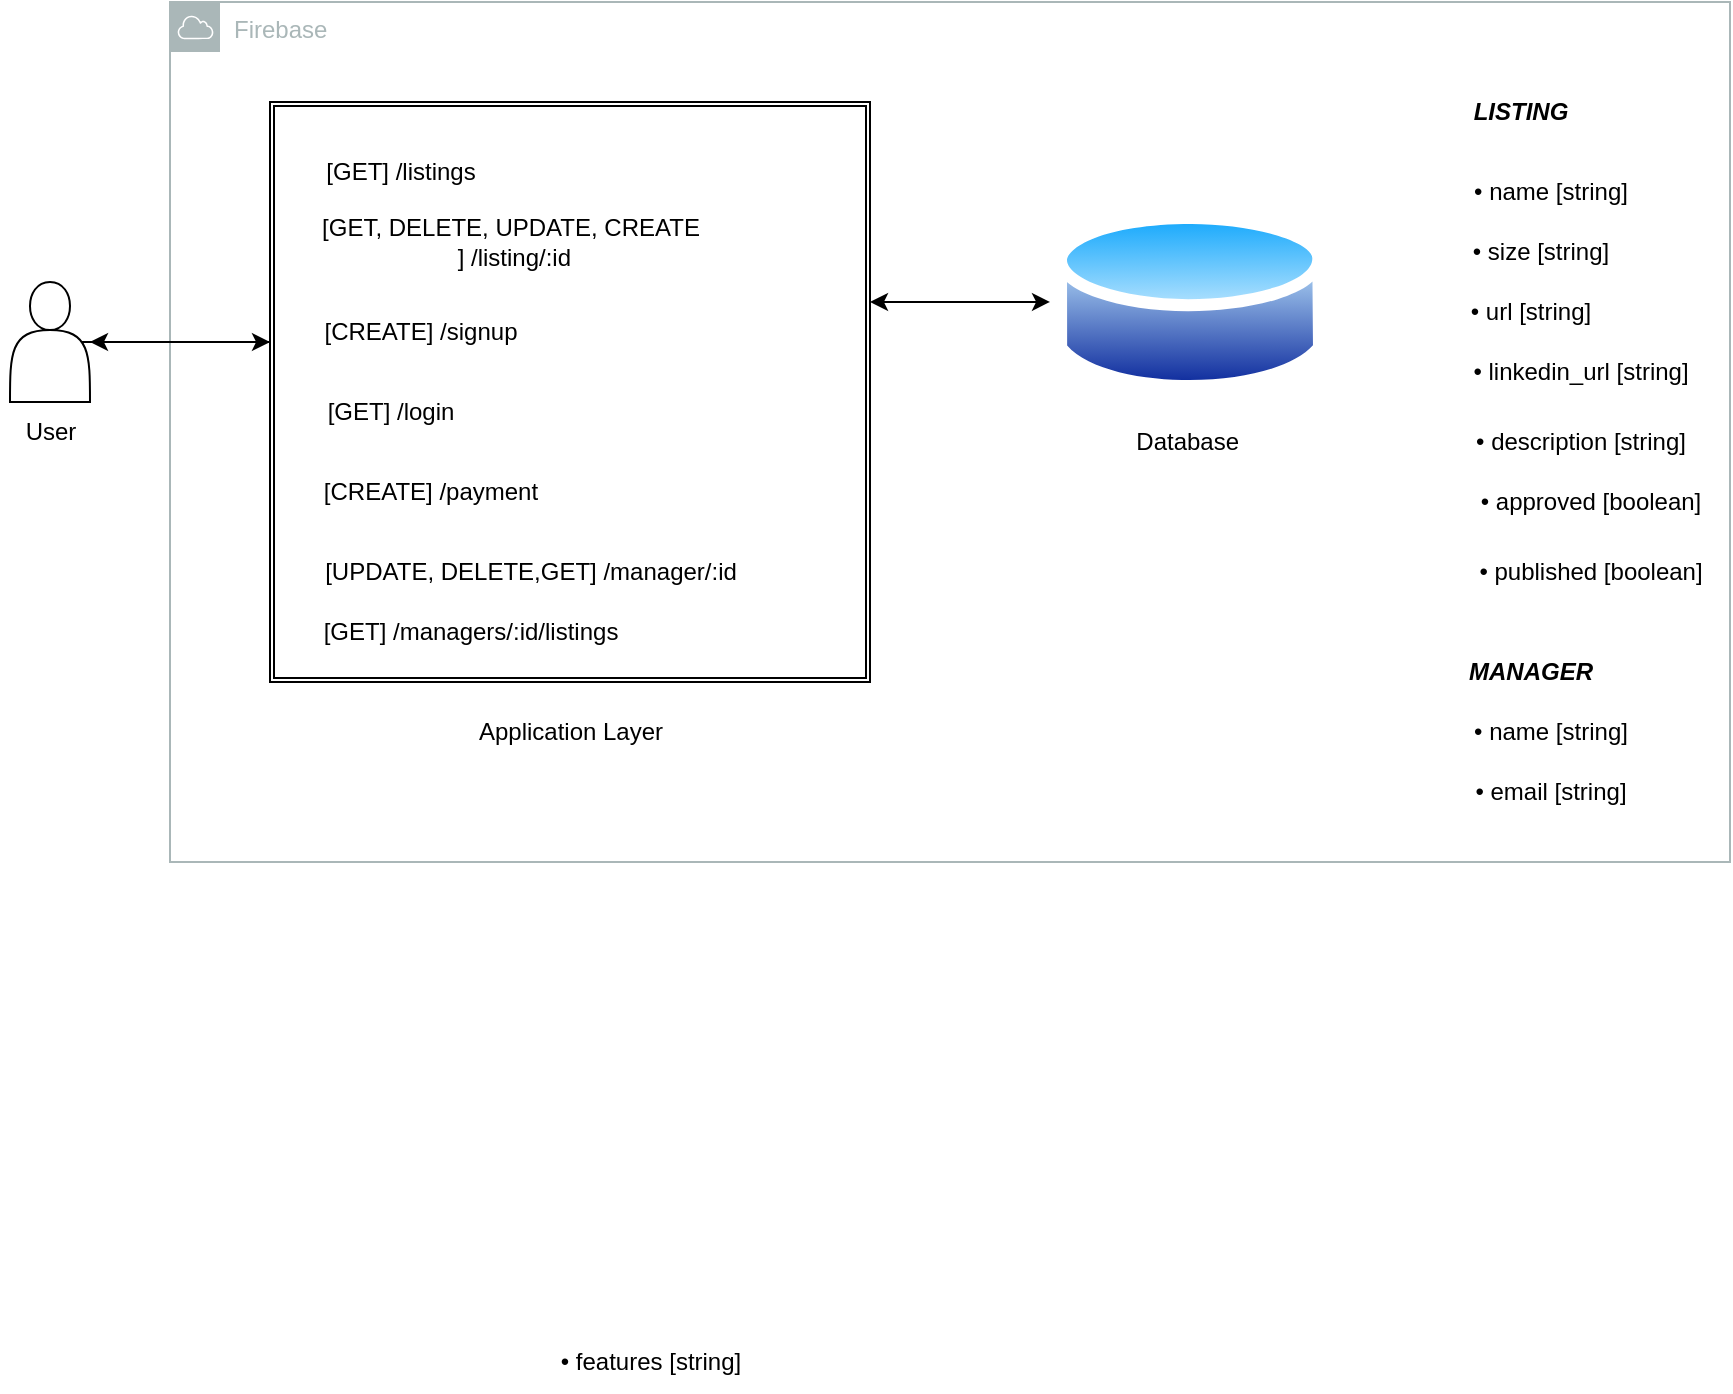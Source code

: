 <mxfile version="21.1.6" type="device" pages="2">
  <diagram name="Page-1" id="Ra-RnC4jUl2uUoc0oQ85">
    <mxGraphModel dx="1624" dy="635" grid="0" gridSize="10" guides="0" tooltips="1" connect="1" arrows="1" fold="1" page="0" pageScale="1" pageWidth="850" pageHeight="1100" math="0" shadow="0">
      <root>
        <mxCell id="0" />
        <mxCell id="1" parent="0" />
        <mxCell id="ZBzuuhKN9J-wSgDvH-vT-10" value="Firebase" style="sketch=0;outlineConnect=0;gradientColor=none;html=1;whiteSpace=wrap;fontSize=12;fontStyle=0;shape=mxgraph.aws4.group;grIcon=mxgraph.aws4.group_aws_cloud;strokeColor=#AAB7B8;fillColor=none;verticalAlign=top;align=left;spacingLeft=30;fontColor=#AAB7B8;dashed=0;" vertex="1" parent="1">
          <mxGeometry x="80" y="80" width="780" height="430" as="geometry" />
        </mxCell>
        <mxCell id="ZBzuuhKN9J-wSgDvH-vT-18" value="" style="edgeStyle=orthogonalEdgeStyle;rounded=0;orthogonalLoop=1;jettySize=auto;html=1;" edge="1" parent="1" target="ZBzuuhKN9J-wSgDvH-vT-5">
          <mxGeometry relative="1" as="geometry">
            <mxPoint x="20" y="250" as="sourcePoint" />
            <Array as="points">
              <mxPoint x="110" y="250" />
              <mxPoint x="110" y="250" />
            </Array>
          </mxGeometry>
        </mxCell>
        <mxCell id="ZBzuuhKN9J-wSgDvH-vT-4" value="" style="shape=actor;whiteSpace=wrap;html=1;" vertex="1" parent="1">
          <mxGeometry y="220" width="40" height="60" as="geometry" />
        </mxCell>
        <mxCell id="ZBzuuhKN9J-wSgDvH-vT-20" value="" style="edgeStyle=orthogonalEdgeStyle;rounded=0;orthogonalLoop=1;jettySize=auto;html=1;" edge="1" parent="1" source="ZBzuuhKN9J-wSgDvH-vT-5">
          <mxGeometry relative="1" as="geometry">
            <mxPoint x="40" y="250" as="targetPoint" />
            <Array as="points">
              <mxPoint x="90" y="250" />
              <mxPoint x="90" y="250" />
            </Array>
          </mxGeometry>
        </mxCell>
        <mxCell id="ZBzuuhKN9J-wSgDvH-vT-5" value="" style="shape=ext;double=1;rounded=0;whiteSpace=wrap;html=1;" vertex="1" parent="1">
          <mxGeometry x="130" y="130" width="300" height="290" as="geometry" />
        </mxCell>
        <mxCell id="ZBzuuhKN9J-wSgDvH-vT-7" value="User" style="text;html=1;align=center;verticalAlign=middle;resizable=0;points=[];autosize=1;strokeColor=none;fillColor=none;" vertex="1" parent="1">
          <mxGeometry x="-5" y="280" width="50" height="30" as="geometry" />
        </mxCell>
        <mxCell id="ZBzuuhKN9J-wSgDvH-vT-8" value="Application Layer" style="text;html=1;align=center;verticalAlign=middle;resizable=0;points=[];autosize=1;strokeColor=none;fillColor=none;" vertex="1" parent="1">
          <mxGeometry x="220" y="430" width="120" height="30" as="geometry" />
        </mxCell>
        <mxCell id="ZBzuuhKN9J-wSgDvH-vT-9" value="Database&amp;nbsp;" style="text;html=1;align=center;verticalAlign=middle;resizable=0;points=[];autosize=1;strokeColor=none;fillColor=none;" vertex="1" parent="1">
          <mxGeometry x="550" y="285" width="80" height="30" as="geometry" />
        </mxCell>
        <mxCell id="ZBzuuhKN9J-wSgDvH-vT-11" value="[GET] /listings" style="text;html=1;align=center;verticalAlign=middle;resizable=0;points=[];autosize=1;strokeColor=none;fillColor=none;" vertex="1" parent="1">
          <mxGeometry x="145" y="150" width="100" height="30" as="geometry" />
        </mxCell>
        <mxCell id="ZBzuuhKN9J-wSgDvH-vT-12" value="[GET, DELETE, UPDATE, CREATE&lt;br&gt;&amp;nbsp;] /listing/:id" style="text;html=1;align=center;verticalAlign=middle;resizable=0;points=[];autosize=1;strokeColor=none;fillColor=none;" vertex="1" parent="1">
          <mxGeometry x="145" y="180" width="210" height="40" as="geometry" />
        </mxCell>
        <mxCell id="ZBzuuhKN9J-wSgDvH-vT-15" value="[CREATE] /signup" style="text;html=1;align=center;verticalAlign=middle;resizable=0;points=[];autosize=1;strokeColor=none;fillColor=none;" vertex="1" parent="1">
          <mxGeometry x="145" y="230" width="120" height="30" as="geometry" />
        </mxCell>
        <mxCell id="ZBzuuhKN9J-wSgDvH-vT-16" value="[GET] /login" style="text;html=1;align=center;verticalAlign=middle;resizable=0;points=[];autosize=1;strokeColor=none;fillColor=none;" vertex="1" parent="1">
          <mxGeometry x="145" y="270" width="90" height="30" as="geometry" />
        </mxCell>
        <mxCell id="ZBzuuhKN9J-wSgDvH-vT-17" value="[CREATE] /payment" style="text;html=1;align=center;verticalAlign=middle;resizable=0;points=[];autosize=1;strokeColor=none;fillColor=none;" vertex="1" parent="1">
          <mxGeometry x="145" y="310" width="130" height="30" as="geometry" />
        </mxCell>
        <mxCell id="ZBzuuhKN9J-wSgDvH-vT-23" value="" style="endArrow=classic;startArrow=classic;html=1;rounded=0;entryX=0;entryY=0.538;entryDx=0;entryDy=0;entryPerimeter=0;" edge="1" parent="1">
          <mxGeometry width="50" height="50" relative="1" as="geometry">
            <mxPoint x="430" y="230" as="sourcePoint" />
            <mxPoint x="520" y="229.94" as="targetPoint" />
          </mxGeometry>
        </mxCell>
        <mxCell id="ZBzuuhKN9J-wSgDvH-vT-24" value="[UPDATE, DELETE,GET] /manager/:id" style="text;html=1;align=center;verticalAlign=middle;resizable=0;points=[];autosize=1;strokeColor=none;fillColor=none;" vertex="1" parent="1">
          <mxGeometry x="145" y="350" width="230" height="30" as="geometry" />
        </mxCell>
        <mxCell id="wFxSKrk34Ai0ddw0ioHS-1" value="&lt;b&gt;&lt;i&gt;LISTING&lt;/i&gt;&lt;/b&gt;" style="text;html=1;align=center;verticalAlign=middle;resizable=0;points=[];autosize=1;strokeColor=none;fillColor=none;" vertex="1" parent="1">
          <mxGeometry x="720" y="120" width="70" height="30" as="geometry" />
        </mxCell>
        <mxCell id="wFxSKrk34Ai0ddw0ioHS-3" value="&lt;b&gt;&lt;i&gt;MANAGER&lt;/i&gt;&lt;/b&gt;" style="text;html=1;align=center;verticalAlign=middle;resizable=0;points=[];autosize=1;strokeColor=none;fillColor=none;" vertex="1" parent="1">
          <mxGeometry x="715" y="400" width="90" height="30" as="geometry" />
        </mxCell>
        <mxCell id="wFxSKrk34Ai0ddw0ioHS-4" value="• name [string]" style="text;html=1;align=center;verticalAlign=middle;resizable=0;points=[];autosize=1;strokeColor=none;fillColor=none;" vertex="1" parent="1">
          <mxGeometry x="720" y="160" width="100" height="30" as="geometry" />
        </mxCell>
        <mxCell id="wFxSKrk34Ai0ddw0ioHS-5" value="• size [string]" style="text;html=1;align=center;verticalAlign=middle;resizable=0;points=[];autosize=1;strokeColor=none;fillColor=none;" vertex="1" parent="1">
          <mxGeometry x="720" y="190" width="90" height="30" as="geometry" />
        </mxCell>
        <mxCell id="wFxSKrk34Ai0ddw0ioHS-6" value="• url [string]" style="text;html=1;align=center;verticalAlign=middle;resizable=0;points=[];autosize=1;strokeColor=none;fillColor=none;" vertex="1" parent="1">
          <mxGeometry x="720" y="220" width="80" height="30" as="geometry" />
        </mxCell>
        <mxCell id="wFxSKrk34Ai0ddw0ioHS-7" value="• linkedin_url [string]" style="text;html=1;align=center;verticalAlign=middle;resizable=0;points=[];autosize=1;strokeColor=none;fillColor=none;" vertex="1" parent="1">
          <mxGeometry x="720" y="250" width="130" height="30" as="geometry" />
        </mxCell>
        <mxCell id="wFxSKrk34Ai0ddw0ioHS-8" value="• description [string]" style="text;html=1;align=center;verticalAlign=middle;resizable=0;points=[];autosize=1;strokeColor=none;fillColor=none;" vertex="1" parent="1">
          <mxGeometry x="720" y="285" width="130" height="30" as="geometry" />
        </mxCell>
        <mxCell id="wFxSKrk34Ai0ddw0ioHS-10" value="• features [string]" style="text;html=1;align=center;verticalAlign=middle;resizable=0;points=[];autosize=1;strokeColor=none;fillColor=none;" vertex="1" parent="1">
          <mxGeometry x="265" y="745" width="110" height="30" as="geometry" />
        </mxCell>
        <mxCell id="wFxSKrk34Ai0ddw0ioHS-11" value="• approved [boolean]" style="text;html=1;align=center;verticalAlign=middle;resizable=0;points=[];autosize=1;strokeColor=none;fillColor=none;" vertex="1" parent="1">
          <mxGeometry x="725" y="315" width="130" height="30" as="geometry" />
        </mxCell>
        <mxCell id="wFxSKrk34Ai0ddw0ioHS-12" value="• published [boolean]" style="text;html=1;align=center;verticalAlign=middle;resizable=0;points=[];autosize=1;strokeColor=none;fillColor=none;" vertex="1" parent="1">
          <mxGeometry x="720" y="350" width="140" height="30" as="geometry" />
        </mxCell>
        <mxCell id="wFxSKrk34Ai0ddw0ioHS-13" value="[GET] /managers/:id/listings" style="text;html=1;align=center;verticalAlign=middle;resizable=0;points=[];autosize=1;strokeColor=none;fillColor=none;" vertex="1" parent="1">
          <mxGeometry x="145" y="380" width="170" height="30" as="geometry" />
        </mxCell>
        <mxCell id="wFxSKrk34Ai0ddw0ioHS-14" value="• name [string]" style="text;html=1;align=center;verticalAlign=middle;resizable=0;points=[];autosize=1;strokeColor=none;fillColor=none;" vertex="1" parent="1">
          <mxGeometry x="720" y="430" width="100" height="30" as="geometry" />
        </mxCell>
        <mxCell id="wFxSKrk34Ai0ddw0ioHS-15" value="• email [string]" style="text;html=1;align=center;verticalAlign=middle;resizable=0;points=[];autosize=1;strokeColor=none;fillColor=none;" vertex="1" parent="1">
          <mxGeometry x="720" y="460" width="100" height="30" as="geometry" />
        </mxCell>
        <mxCell id="wFxSKrk34Ai0ddw0ioHS-17" value="" style="image;aspect=fixed;perimeter=ellipsePerimeter;html=1;align=center;shadow=0;dashed=0;spacingTop=3;image=img/lib/active_directory/database.svg;" vertex="1" parent="1">
          <mxGeometry x="522.43" y="180" width="135.14" height="100" as="geometry" />
        </mxCell>
      </root>
    </mxGraphModel>
  </diagram>
  <diagram id="kDjTPxjQtvRio-D_6rDf" name="Page-2">
    <mxGraphModel dx="1224" dy="635" grid="1" gridSize="10" guides="1" tooltips="1" connect="1" arrows="1" fold="1" page="1" pageScale="1" pageWidth="850" pageHeight="1100" math="0" shadow="0">
      <root>
        <mxCell id="0" />
        <mxCell id="1" parent="0" />
      </root>
    </mxGraphModel>
  </diagram>
</mxfile>
